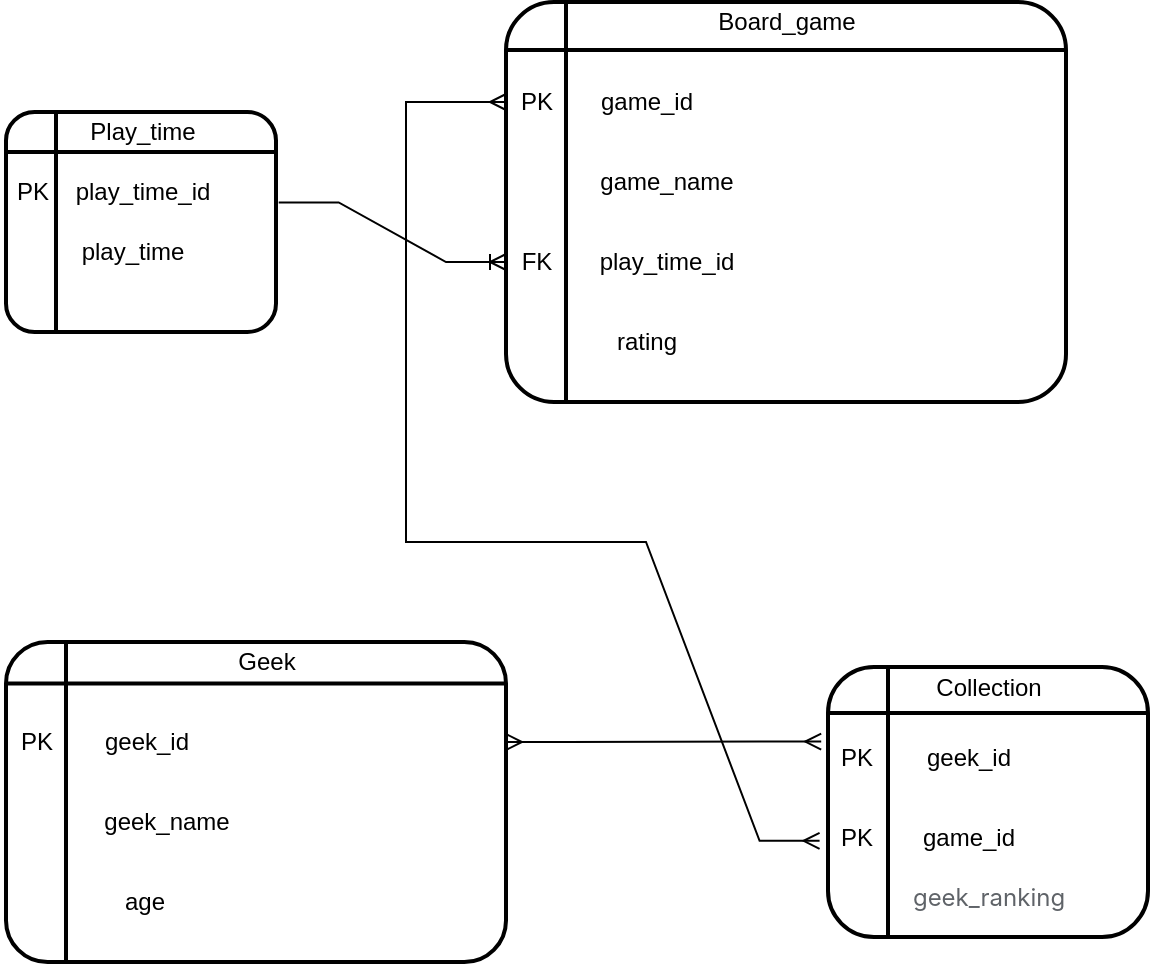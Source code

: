 <mxfile version="15.5.6" type="device"><diagram id="6NrwJq00X8yWF02iEEJV" name="Страница 1"><mxGraphModel dx="509" dy="623" grid="1" gridSize="10" guides="1" tooltips="1" connect="1" arrows="1" fold="1" page="1" pageScale="1" pageWidth="827" pageHeight="1169" math="0" shadow="0"><root><mxCell id="0"/><mxCell id="1" parent="0"/><mxCell id="sACcRhadzrlHeYUmquKc-43" value="" style="group" vertex="1" connectable="0" parent="1"><mxGeometry x="40" y="10" width="571" height="480" as="geometry"/></mxCell><mxCell id="sACcRhadzrlHeYUmquKc-16" value="" style="group" vertex="1" connectable="0" parent="sACcRhadzrlHeYUmquKc-43"><mxGeometry x="250" width="280" height="200" as="geometry"/></mxCell><mxCell id="sACcRhadzrlHeYUmquKc-1" value="" style="shape=internalStorage;whiteSpace=wrap;html=1;dx=30;dy=20;rounded=1;arcSize=12;strokeWidth=2;" vertex="1" parent="sACcRhadzrlHeYUmquKc-16"><mxGeometry width="280" height="200" as="geometry"/></mxCell><mxCell id="sACcRhadzrlHeYUmquKc-2" value="Board_game" style="text;html=1;align=center;verticalAlign=middle;resizable=0;points=[];autosize=1;strokeColor=none;fillColor=none;" vertex="1" parent="sACcRhadzrlHeYUmquKc-16"><mxGeometry x="100" width="80" height="20" as="geometry"/></mxCell><mxCell id="sACcRhadzrlHeYUmquKc-3" value="game_name" style="text;html=1;align=center;verticalAlign=middle;resizable=0;points=[];autosize=1;strokeColor=none;fillColor=none;" vertex="1" parent="sACcRhadzrlHeYUmquKc-16"><mxGeometry x="40" y="80" width="80" height="20" as="geometry"/></mxCell><mxCell id="sACcRhadzrlHeYUmquKc-4" value="game_id" style="text;html=1;align=center;verticalAlign=middle;resizable=0;points=[];autosize=1;strokeColor=none;fillColor=none;" vertex="1" parent="sACcRhadzrlHeYUmquKc-16"><mxGeometry x="40" y="40" width="60" height="20" as="geometry"/></mxCell><mxCell id="sACcRhadzrlHeYUmquKc-6" value="play_time_id" style="text;html=1;align=center;verticalAlign=middle;resizable=0;points=[];autosize=1;strokeColor=none;fillColor=none;" vertex="1" parent="sACcRhadzrlHeYUmquKc-16"><mxGeometry x="40" y="120" width="80" height="20" as="geometry"/></mxCell><mxCell id="sACcRhadzrlHeYUmquKc-7" value="rating" style="text;html=1;align=center;verticalAlign=middle;resizable=0;points=[];autosize=1;strokeColor=none;fillColor=none;" vertex="1" parent="sACcRhadzrlHeYUmquKc-16"><mxGeometry x="45" y="160" width="50" height="20" as="geometry"/></mxCell><mxCell id="sACcRhadzrlHeYUmquKc-20" value="PK" style="text;html=1;align=center;verticalAlign=middle;resizable=0;points=[];autosize=1;strokeColor=none;fillColor=none;" vertex="1" parent="sACcRhadzrlHeYUmquKc-16"><mxGeometry y="40" width="30" height="20" as="geometry"/></mxCell><mxCell id="sACcRhadzrlHeYUmquKc-24" value="FK" style="text;html=1;align=center;verticalAlign=middle;resizable=0;points=[];autosize=1;strokeColor=none;fillColor=none;" vertex="1" parent="sACcRhadzrlHeYUmquKc-16"><mxGeometry y="120" width="30" height="20" as="geometry"/></mxCell><mxCell id="sACcRhadzrlHeYUmquKc-17" value="" style="group" vertex="1" connectable="0" parent="sACcRhadzrlHeYUmquKc-43"><mxGeometry y="55" width="135" height="110" as="geometry"/></mxCell><mxCell id="sACcRhadzrlHeYUmquKc-8" value="" style="shape=internalStorage;whiteSpace=wrap;html=1;dx=25;dy=20;rounded=1;arcSize=13;strokeWidth=2;" vertex="1" parent="sACcRhadzrlHeYUmquKc-17"><mxGeometry width="135" height="110" as="geometry"/></mxCell><mxCell id="sACcRhadzrlHeYUmquKc-12" value="Play_time" style="text;html=1;align=center;verticalAlign=middle;resizable=0;points=[];autosize=1;strokeColor=none;fillColor=none;" vertex="1" parent="sACcRhadzrlHeYUmquKc-17"><mxGeometry x="32.5" width="70" height="20" as="geometry"/></mxCell><mxCell id="sACcRhadzrlHeYUmquKc-13" value="play_time_id" style="text;html=1;align=center;verticalAlign=middle;resizable=0;points=[];autosize=1;strokeColor=none;fillColor=none;" vertex="1" parent="sACcRhadzrlHeYUmquKc-17"><mxGeometry x="27.5" y="30" width="80" height="20" as="geometry"/></mxCell><mxCell id="sACcRhadzrlHeYUmquKc-14" value="play_time" style="text;html=1;align=center;verticalAlign=middle;resizable=0;points=[];autosize=1;strokeColor=none;fillColor=none;" vertex="1" parent="sACcRhadzrlHeYUmquKc-17"><mxGeometry x="27.5" y="60" width="70" height="20" as="geometry"/></mxCell><mxCell id="sACcRhadzrlHeYUmquKc-21" value="PK" style="text;html=1;align=center;verticalAlign=middle;resizable=0;points=[];autosize=1;strokeColor=none;fillColor=none;" vertex="1" parent="sACcRhadzrlHeYUmquKc-17"><mxGeometry x="-2.5" y="30" width="30" height="20" as="geometry"/></mxCell><mxCell id="sACcRhadzrlHeYUmquKc-31" value="" style="group" vertex="1" connectable="0" parent="sACcRhadzrlHeYUmquKc-43"><mxGeometry x="410" y="332.5" width="161" height="135" as="geometry"/></mxCell><mxCell id="sACcRhadzrlHeYUmquKc-10" value="" style="shape=internalStorage;whiteSpace=wrap;html=1;dx=30;dy=15;rounded=1;arcSize=17;strokeWidth=2;" vertex="1" parent="sACcRhadzrlHeYUmquKc-31"><mxGeometry x="1" width="160" height="135" as="geometry"/></mxCell><mxCell id="sACcRhadzrlHeYUmquKc-15" value="Collection" style="text;html=1;align=center;verticalAlign=middle;resizable=0;points=[];autosize=1;strokeColor=none;fillColor=none;" vertex="1" parent="sACcRhadzrlHeYUmquKc-31"><mxGeometry x="46" width="70" height="20" as="geometry"/></mxCell><mxCell id="sACcRhadzrlHeYUmquKc-18" value="game_id" style="text;html=1;align=center;verticalAlign=middle;resizable=0;points=[];autosize=1;strokeColor=none;fillColor=none;" vertex="1" parent="sACcRhadzrlHeYUmquKc-31"><mxGeometry x="41" y="75" width="60" height="20" as="geometry"/></mxCell><mxCell id="sACcRhadzrlHeYUmquKc-19" value="geek_id" style="text;html=1;align=center;verticalAlign=middle;resizable=0;points=[];autosize=1;strokeColor=none;fillColor=none;" vertex="1" parent="sACcRhadzrlHeYUmquKc-31"><mxGeometry x="41" y="35" width="60" height="20" as="geometry"/></mxCell><mxCell id="sACcRhadzrlHeYUmquKc-22" value="PK" style="text;html=1;align=center;verticalAlign=middle;resizable=0;points=[];autosize=1;strokeColor=none;fillColor=none;" vertex="1" parent="sACcRhadzrlHeYUmquKc-31"><mxGeometry y="35" width="30" height="20" as="geometry"/></mxCell><mxCell id="sACcRhadzrlHeYUmquKc-23" value="PK" style="text;html=1;align=center;verticalAlign=middle;resizable=0;points=[];autosize=1;strokeColor=none;fillColor=none;" vertex="1" parent="sACcRhadzrlHeYUmquKc-31"><mxGeometry y="75" width="30" height="20" as="geometry"/></mxCell><mxCell id="sACcRhadzrlHeYUmquKc-25" value="&lt;span style=&quot;color: rgb(95 , 99 , 104) ; font-family: &amp;#34;inter&amp;#34; , sans-serif ; text-align: left ; background-color: rgb(255 , 255 , 255)&quot;&gt;geek_ranking&lt;/span&gt;" style="text;html=1;align=center;verticalAlign=middle;resizable=0;points=[];autosize=1;strokeColor=none;fillColor=none;" vertex="1" parent="sACcRhadzrlHeYUmquKc-31"><mxGeometry x="36" y="105" width="90" height="20" as="geometry"/></mxCell><mxCell id="sACcRhadzrlHeYUmquKc-32" value="" style="group" vertex="1" connectable="0" parent="sACcRhadzrlHeYUmquKc-43"><mxGeometry y="320" width="250" height="160" as="geometry"/></mxCell><mxCell id="sACcRhadzrlHeYUmquKc-9" value="" style="shape=internalStorage;whiteSpace=wrap;html=1;dx=30;dy=20;rounded=1;arcSize=13;strokeWidth=2;" vertex="1" parent="sACcRhadzrlHeYUmquKc-32"><mxGeometry width="250" height="160" as="geometry"/></mxCell><mxCell id="sACcRhadzrlHeYUmquKc-11" value="Geek" style="text;html=1;align=center;verticalAlign=middle;resizable=0;points=[];autosize=1;strokeColor=none;fillColor=none;" vertex="1" parent="sACcRhadzrlHeYUmquKc-32"><mxGeometry x="110" width="40" height="20" as="geometry"/></mxCell><mxCell id="sACcRhadzrlHeYUmquKc-26" value="geek_id" style="text;html=1;align=center;verticalAlign=middle;resizable=0;points=[];autosize=1;strokeColor=none;fillColor=none;" vertex="1" parent="sACcRhadzrlHeYUmquKc-32"><mxGeometry x="40" y="40" width="60" height="20" as="geometry"/></mxCell><mxCell id="sACcRhadzrlHeYUmquKc-27" value="geek_name" style="text;html=1;align=center;verticalAlign=middle;resizable=0;points=[];autosize=1;strokeColor=none;fillColor=none;" vertex="1" parent="sACcRhadzrlHeYUmquKc-32"><mxGeometry x="40" y="80" width="80" height="20" as="geometry"/></mxCell><mxCell id="sACcRhadzrlHeYUmquKc-29" value="age" style="text;html=1;align=center;verticalAlign=middle;resizable=0;points=[];autosize=1;strokeColor=none;fillColor=none;" vertex="1" parent="sACcRhadzrlHeYUmquKc-32"><mxGeometry x="49" y="120" width="40" height="20" as="geometry"/></mxCell><mxCell id="sACcRhadzrlHeYUmquKc-30" value="PK" style="text;html=1;align=center;verticalAlign=middle;resizable=0;points=[];autosize=1;strokeColor=none;fillColor=none;" vertex="1" parent="sACcRhadzrlHeYUmquKc-32"><mxGeometry y="40" width="30" height="20" as="geometry"/></mxCell><mxCell id="sACcRhadzrlHeYUmquKc-34" value="" style="edgeStyle=entityRelationEdgeStyle;fontSize=12;html=1;endArrow=ERmany;startArrow=ERmany;rounded=0;entryX=-0.08;entryY=0.115;entryDx=0;entryDy=0;entryPerimeter=0;" edge="1" parent="sACcRhadzrlHeYUmquKc-43" target="sACcRhadzrlHeYUmquKc-22"><mxGeometry width="100" height="100" relative="1" as="geometry"><mxPoint x="250" y="370" as="sourcePoint"/><mxPoint x="350" y="300" as="targetPoint"/></mxGeometry></mxCell><mxCell id="sACcRhadzrlHeYUmquKc-37" value="" style="edgeStyle=entityRelationEdgeStyle;fontSize=12;html=1;endArrow=ERoneToMany;rounded=0;exitX=1.01;exitY=0.411;exitDx=0;exitDy=0;exitPerimeter=0;" edge="1" parent="sACcRhadzrlHeYUmquKc-43" source="sACcRhadzrlHeYUmquKc-8"><mxGeometry width="100" height="100" relative="1" as="geometry"><mxPoint x="140" y="130" as="sourcePoint"/><mxPoint x="250" y="130" as="targetPoint"/></mxGeometry></mxCell><mxCell id="sACcRhadzrlHeYUmquKc-40" value="" style="edgeStyle=elbowEdgeStyle;fontSize=12;html=1;endArrow=ERmany;rounded=0;" edge="1" parent="sACcRhadzrlHeYUmquKc-43"><mxGeometry width="100" height="100" relative="1" as="geometry"><mxPoint x="290" y="270" as="sourcePoint"/><mxPoint x="250" y="50" as="targetPoint"/><Array as="points"><mxPoint x="200" y="170"/></Array></mxGeometry></mxCell><mxCell id="sACcRhadzrlHeYUmquKc-42" value="" style="edgeStyle=entityRelationEdgeStyle;fontSize=12;html=1;endArrow=ERmany;rounded=0;entryX=-0.107;entryY=0.595;entryDx=0;entryDy=0;entryPerimeter=0;" edge="1" parent="sACcRhadzrlHeYUmquKc-43" target="sACcRhadzrlHeYUmquKc-23"><mxGeometry width="100" height="100" relative="1" as="geometry"><mxPoint x="290" y="270" as="sourcePoint"/><mxPoint x="480" y="230" as="targetPoint"/></mxGeometry></mxCell></root></mxGraphModel></diagram></mxfile>